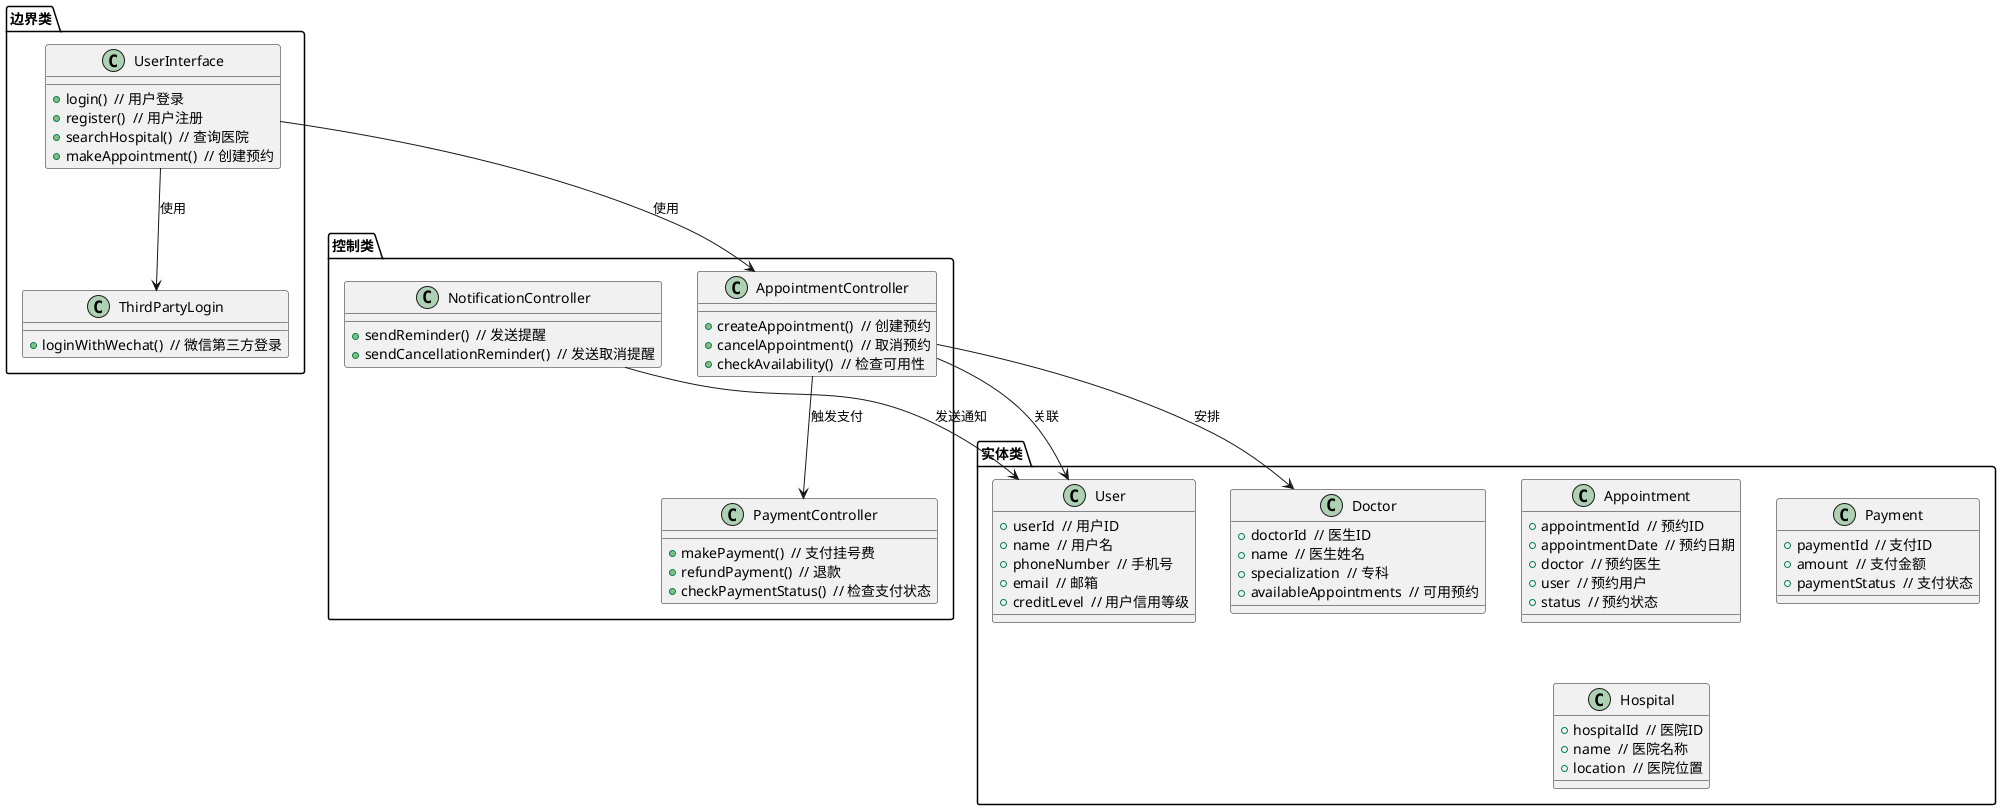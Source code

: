 @startuml
package "边界类" {
    class UserInterface {
        +login()  // 用户登录
        +register()  // 用户注册
        +searchHospital()  // 查询医院
        +makeAppointment()  // 创建预约
    }
    class ThirdPartyLogin {
        +loginWithWechat()  // 微信第三方登录
    }
}

package "控制类" {
    class AppointmentController {
        +createAppointment()  // 创建预约
        +cancelAppointment()  // 取消预约
        +checkAvailability()  // 检查可用性
    }
    class PaymentController {
        +makePayment()  // 支付挂号费
        +refundPayment()  // 退款
        +checkPaymentStatus()  // 检查支付状态
    }
    class NotificationController {
        +sendReminder()  // 发送提醒
        +sendCancellationReminder()  // 发送取消提醒
    }
}

package "实体类" {
    class User {
        +userId  // 用户ID
        +name  // 用户名
        +phoneNumber  // 手机号
        +email  // 邮箱
        +creditLevel  // 用户信用等级
    }
    class Doctor {
        +doctorId  // 医生ID
        +name  // 医生姓名
        +specialization  // 专科
        +availableAppointments  // 可用预约
    }
    class Appointment {
        +appointmentId  // 预约ID
        +appointmentDate  // 预约日期
        +doctor  // 预约医生
        +user  // 预约用户
        +status  // 预约状态
    }
    class Payment {
        +paymentId  // 支付ID
        +amount  // 支付金额
        +paymentStatus  // 支付状态
    }
    class Hospital {
        +hospitalId  // 医院ID
        +name  // 医院名称
        +location  // 医院位置
    }
}

UserInterface --> AppointmentController : 使用
UserInterface --> ThirdPartyLogin : 使用
AppointmentController --> Doctor : 安排
AppointmentController --> User : 关联
AppointmentController --> PaymentController : 触发支付
NotificationController --> User : 发送通知
@enduml
